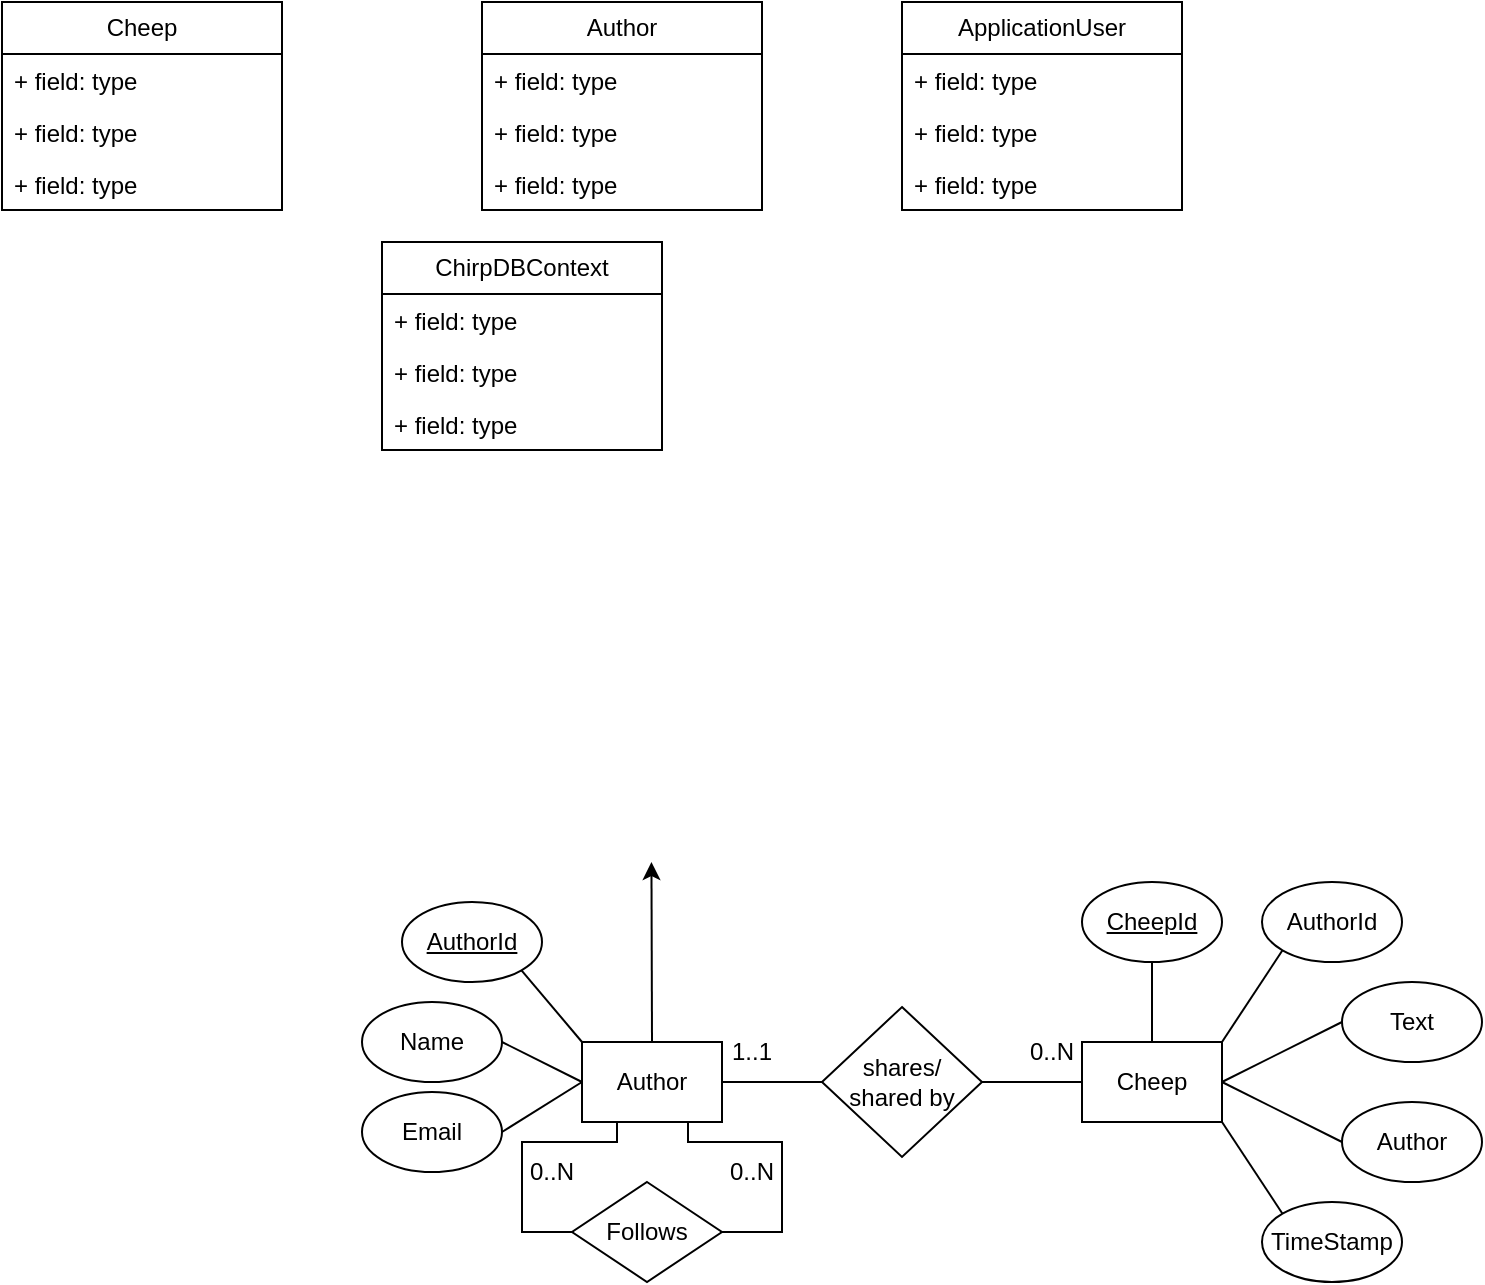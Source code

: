 <mxfile version="25.0.2">
  <diagram name="Side-1" id="XJNhgDP5bhegLKv53goI">
    <mxGraphModel dx="456" dy="696" grid="1" gridSize="10" guides="1" tooltips="1" connect="1" arrows="1" fold="1" page="1" pageScale="1" pageWidth="827" pageHeight="1169" math="0" shadow="0">
      <root>
        <mxCell id="0" />
        <mxCell id="1" parent="0" />
        <mxCell id="xcBc5CFG8cGn9j_TFrw9-8" value="Cheep" style="swimlane;fontStyle=0;childLayout=stackLayout;horizontal=1;startSize=26;fillColor=none;horizontalStack=0;resizeParent=1;resizeParentMax=0;resizeLast=0;collapsible=1;marginBottom=0;whiteSpace=wrap;html=1;" vertex="1" parent="1">
          <mxGeometry x="10" y="20" width="140" height="104" as="geometry" />
        </mxCell>
        <mxCell id="xcBc5CFG8cGn9j_TFrw9-9" value="+ field: type" style="text;strokeColor=none;fillColor=none;align=left;verticalAlign=top;spacingLeft=4;spacingRight=4;overflow=hidden;rotatable=0;points=[[0,0.5],[1,0.5]];portConstraint=eastwest;whiteSpace=wrap;html=1;" vertex="1" parent="xcBc5CFG8cGn9j_TFrw9-8">
          <mxGeometry y="26" width="140" height="26" as="geometry" />
        </mxCell>
        <mxCell id="xcBc5CFG8cGn9j_TFrw9-10" value="+ field: type" style="text;strokeColor=none;fillColor=none;align=left;verticalAlign=top;spacingLeft=4;spacingRight=4;overflow=hidden;rotatable=0;points=[[0,0.5],[1,0.5]];portConstraint=eastwest;whiteSpace=wrap;html=1;" vertex="1" parent="xcBc5CFG8cGn9j_TFrw9-8">
          <mxGeometry y="52" width="140" height="26" as="geometry" />
        </mxCell>
        <mxCell id="xcBc5CFG8cGn9j_TFrw9-11" value="+ field: type" style="text;strokeColor=none;fillColor=none;align=left;verticalAlign=top;spacingLeft=4;spacingRight=4;overflow=hidden;rotatable=0;points=[[0,0.5],[1,0.5]];portConstraint=eastwest;whiteSpace=wrap;html=1;" vertex="1" parent="xcBc5CFG8cGn9j_TFrw9-8">
          <mxGeometry y="78" width="140" height="26" as="geometry" />
        </mxCell>
        <mxCell id="xcBc5CFG8cGn9j_TFrw9-12" value="Author" style="swimlane;fontStyle=0;childLayout=stackLayout;horizontal=1;startSize=26;fillColor=none;horizontalStack=0;resizeParent=1;resizeParentMax=0;resizeLast=0;collapsible=1;marginBottom=0;whiteSpace=wrap;html=1;" vertex="1" parent="1">
          <mxGeometry x="250" y="20" width="140" height="104" as="geometry" />
        </mxCell>
        <mxCell id="xcBc5CFG8cGn9j_TFrw9-13" value="+ field: type" style="text;strokeColor=none;fillColor=none;align=left;verticalAlign=top;spacingLeft=4;spacingRight=4;overflow=hidden;rotatable=0;points=[[0,0.5],[1,0.5]];portConstraint=eastwest;whiteSpace=wrap;html=1;" vertex="1" parent="xcBc5CFG8cGn9j_TFrw9-12">
          <mxGeometry y="26" width="140" height="26" as="geometry" />
        </mxCell>
        <mxCell id="xcBc5CFG8cGn9j_TFrw9-14" value="+ field: type" style="text;strokeColor=none;fillColor=none;align=left;verticalAlign=top;spacingLeft=4;spacingRight=4;overflow=hidden;rotatable=0;points=[[0,0.5],[1,0.5]];portConstraint=eastwest;whiteSpace=wrap;html=1;" vertex="1" parent="xcBc5CFG8cGn9j_TFrw9-12">
          <mxGeometry y="52" width="140" height="26" as="geometry" />
        </mxCell>
        <mxCell id="xcBc5CFG8cGn9j_TFrw9-15" value="+ field: type" style="text;strokeColor=none;fillColor=none;align=left;verticalAlign=top;spacingLeft=4;spacingRight=4;overflow=hidden;rotatable=0;points=[[0,0.5],[1,0.5]];portConstraint=eastwest;whiteSpace=wrap;html=1;" vertex="1" parent="xcBc5CFG8cGn9j_TFrw9-12">
          <mxGeometry y="78" width="140" height="26" as="geometry" />
        </mxCell>
        <mxCell id="xcBc5CFG8cGn9j_TFrw9-16" value="ApplicationUser" style="swimlane;fontStyle=0;childLayout=stackLayout;horizontal=1;startSize=26;fillColor=none;horizontalStack=0;resizeParent=1;resizeParentMax=0;resizeLast=0;collapsible=1;marginBottom=0;whiteSpace=wrap;html=1;" vertex="1" parent="1">
          <mxGeometry x="460" y="20" width="140" height="104" as="geometry" />
        </mxCell>
        <mxCell id="xcBc5CFG8cGn9j_TFrw9-17" value="+ field: type" style="text;strokeColor=none;fillColor=none;align=left;verticalAlign=top;spacingLeft=4;spacingRight=4;overflow=hidden;rotatable=0;points=[[0,0.5],[1,0.5]];portConstraint=eastwest;whiteSpace=wrap;html=1;" vertex="1" parent="xcBc5CFG8cGn9j_TFrw9-16">
          <mxGeometry y="26" width="140" height="26" as="geometry" />
        </mxCell>
        <mxCell id="xcBc5CFG8cGn9j_TFrw9-18" value="+ field: type" style="text;strokeColor=none;fillColor=none;align=left;verticalAlign=top;spacingLeft=4;spacingRight=4;overflow=hidden;rotatable=0;points=[[0,0.5],[1,0.5]];portConstraint=eastwest;whiteSpace=wrap;html=1;" vertex="1" parent="xcBc5CFG8cGn9j_TFrw9-16">
          <mxGeometry y="52" width="140" height="26" as="geometry" />
        </mxCell>
        <mxCell id="xcBc5CFG8cGn9j_TFrw9-19" value="+ field: type" style="text;strokeColor=none;fillColor=none;align=left;verticalAlign=top;spacingLeft=4;spacingRight=4;overflow=hidden;rotatable=0;points=[[0,0.5],[1,0.5]];portConstraint=eastwest;whiteSpace=wrap;html=1;" vertex="1" parent="xcBc5CFG8cGn9j_TFrw9-16">
          <mxGeometry y="78" width="140" height="26" as="geometry" />
        </mxCell>
        <mxCell id="xcBc5CFG8cGn9j_TFrw9-20" value="ChirpDBContext" style="swimlane;fontStyle=0;childLayout=stackLayout;horizontal=1;startSize=26;fillColor=none;horizontalStack=0;resizeParent=1;resizeParentMax=0;resizeLast=0;collapsible=1;marginBottom=0;whiteSpace=wrap;html=1;" vertex="1" parent="1">
          <mxGeometry x="200" y="140" width="140" height="104" as="geometry" />
        </mxCell>
        <mxCell id="xcBc5CFG8cGn9j_TFrw9-21" value="+ field: type" style="text;strokeColor=none;fillColor=none;align=left;verticalAlign=top;spacingLeft=4;spacingRight=4;overflow=hidden;rotatable=0;points=[[0,0.5],[1,0.5]];portConstraint=eastwest;whiteSpace=wrap;html=1;" vertex="1" parent="xcBc5CFG8cGn9j_TFrw9-20">
          <mxGeometry y="26" width="140" height="26" as="geometry" />
        </mxCell>
        <mxCell id="xcBc5CFG8cGn9j_TFrw9-22" value="+ field: type" style="text;strokeColor=none;fillColor=none;align=left;verticalAlign=top;spacingLeft=4;spacingRight=4;overflow=hidden;rotatable=0;points=[[0,0.5],[1,0.5]];portConstraint=eastwest;whiteSpace=wrap;html=1;" vertex="1" parent="xcBc5CFG8cGn9j_TFrw9-20">
          <mxGeometry y="52" width="140" height="26" as="geometry" />
        </mxCell>
        <mxCell id="xcBc5CFG8cGn9j_TFrw9-23" value="+ field: type" style="text;strokeColor=none;fillColor=none;align=left;verticalAlign=top;spacingLeft=4;spacingRight=4;overflow=hidden;rotatable=0;points=[[0,0.5],[1,0.5]];portConstraint=eastwest;whiteSpace=wrap;html=1;" vertex="1" parent="xcBc5CFG8cGn9j_TFrw9-20">
          <mxGeometry y="78" width="140" height="26" as="geometry" />
        </mxCell>
        <mxCell id="xcBc5CFG8cGn9j_TFrw9-24" value="&lt;u&gt;CheepId&lt;/u&gt;" style="ellipse;whiteSpace=wrap;html=1;" vertex="1" parent="1">
          <mxGeometry x="550" y="460" width="70" height="40" as="geometry" />
        </mxCell>
        <mxCell id="xcBc5CFG8cGn9j_TFrw9-32" style="edgeStyle=orthogonalEdgeStyle;rounded=0;orthogonalLoop=1;jettySize=auto;html=1;exitX=0.5;exitY=0;exitDx=0;exitDy=0;entryX=0.5;entryY=1;entryDx=0;entryDy=0;endArrow=none;endFill=0;" edge="1" parent="1" source="xcBc5CFG8cGn9j_TFrw9-25" target="xcBc5CFG8cGn9j_TFrw9-24">
          <mxGeometry relative="1" as="geometry" />
        </mxCell>
        <mxCell id="xcBc5CFG8cGn9j_TFrw9-36" style="edgeStyle=none;rounded=0;orthogonalLoop=1;jettySize=auto;html=1;exitX=1;exitY=0;exitDx=0;exitDy=0;entryX=0;entryY=1;entryDx=0;entryDy=0;endArrow=none;endFill=0;" edge="1" parent="1" source="xcBc5CFG8cGn9j_TFrw9-25" target="xcBc5CFG8cGn9j_TFrw9-34">
          <mxGeometry relative="1" as="geometry" />
        </mxCell>
        <mxCell id="xcBc5CFG8cGn9j_TFrw9-41" style="edgeStyle=none;rounded=0;orthogonalLoop=1;jettySize=auto;html=1;exitX=1;exitY=0.5;exitDx=0;exitDy=0;entryX=0;entryY=0.5;entryDx=0;entryDy=0;endArrow=none;endFill=0;" edge="1" parent="1" source="xcBc5CFG8cGn9j_TFrw9-25" target="xcBc5CFG8cGn9j_TFrw9-38">
          <mxGeometry relative="1" as="geometry" />
        </mxCell>
        <mxCell id="xcBc5CFG8cGn9j_TFrw9-42" style="edgeStyle=none;rounded=0;orthogonalLoop=1;jettySize=auto;html=1;exitX=1;exitY=0.5;exitDx=0;exitDy=0;entryX=0;entryY=0.5;entryDx=0;entryDy=0;endArrow=none;endFill=0;" edge="1" parent="1" source="xcBc5CFG8cGn9j_TFrw9-25" target="xcBc5CFG8cGn9j_TFrw9-39">
          <mxGeometry relative="1" as="geometry" />
        </mxCell>
        <mxCell id="xcBc5CFG8cGn9j_TFrw9-43" style="edgeStyle=none;rounded=0;orthogonalLoop=1;jettySize=auto;html=1;exitX=1;exitY=1;exitDx=0;exitDy=0;entryX=0;entryY=0;entryDx=0;entryDy=0;endArrow=none;endFill=0;" edge="1" parent="1" source="xcBc5CFG8cGn9j_TFrw9-25" target="xcBc5CFG8cGn9j_TFrw9-40">
          <mxGeometry relative="1" as="geometry" />
        </mxCell>
        <mxCell id="xcBc5CFG8cGn9j_TFrw9-25" value="Cheep" style="rounded=0;whiteSpace=wrap;html=1;" vertex="1" parent="1">
          <mxGeometry x="550" y="540" width="70" height="40" as="geometry" />
        </mxCell>
        <mxCell id="xcBc5CFG8cGn9j_TFrw9-46" style="edgeStyle=none;rounded=0;orthogonalLoop=1;jettySize=auto;html=1;exitX=0;exitY=0;exitDx=0;exitDy=0;entryX=1;entryY=1;entryDx=0;entryDy=0;endArrow=none;endFill=0;" edge="1" parent="1" source="xcBc5CFG8cGn9j_TFrw9-26" target="xcBc5CFG8cGn9j_TFrw9-44">
          <mxGeometry relative="1" as="geometry" />
        </mxCell>
        <mxCell id="xcBc5CFG8cGn9j_TFrw9-47" style="edgeStyle=none;rounded=0;orthogonalLoop=1;jettySize=auto;html=1;exitX=0;exitY=0.5;exitDx=0;exitDy=0;entryX=1;entryY=0.5;entryDx=0;entryDy=0;endArrow=none;endFill=0;" edge="1" parent="1" source="xcBc5CFG8cGn9j_TFrw9-26" target="xcBc5CFG8cGn9j_TFrw9-45">
          <mxGeometry relative="1" as="geometry" />
        </mxCell>
        <mxCell id="xcBc5CFG8cGn9j_TFrw9-50" style="edgeStyle=none;rounded=0;orthogonalLoop=1;jettySize=auto;html=1;exitX=0;exitY=0.5;exitDx=0;exitDy=0;entryX=1;entryY=0.5;entryDx=0;entryDy=0;endArrow=none;endFill=0;" edge="1" parent="1" source="xcBc5CFG8cGn9j_TFrw9-26" target="xcBc5CFG8cGn9j_TFrw9-48">
          <mxGeometry relative="1" as="geometry" />
        </mxCell>
        <mxCell id="xcBc5CFG8cGn9j_TFrw9-51" style="edgeStyle=orthogonalEdgeStyle;rounded=0;orthogonalLoop=1;jettySize=auto;html=1;exitX=0.25;exitY=1;exitDx=0;exitDy=0;entryX=0;entryY=0.5;entryDx=0;entryDy=0;endArrow=none;endFill=0;" edge="1" parent="1" source="xcBc5CFG8cGn9j_TFrw9-26" target="xcBc5CFG8cGn9j_TFrw9-49">
          <mxGeometry relative="1" as="geometry">
            <Array as="points">
              <mxPoint x="318" y="590" />
              <mxPoint x="270" y="590" />
              <mxPoint x="270" y="635" />
            </Array>
          </mxGeometry>
        </mxCell>
        <mxCell id="xcBc5CFG8cGn9j_TFrw9-55" style="edgeStyle=none;rounded=0;orthogonalLoop=1;jettySize=auto;html=1;exitX=0.5;exitY=0;exitDx=0;exitDy=0;" edge="1" parent="1" source="xcBc5CFG8cGn9j_TFrw9-26">
          <mxGeometry relative="1" as="geometry">
            <mxPoint x="334.724" y="450" as="targetPoint" />
          </mxGeometry>
        </mxCell>
        <mxCell id="xcBc5CFG8cGn9j_TFrw9-26" value="Author" style="rounded=0;whiteSpace=wrap;html=1;" vertex="1" parent="1">
          <mxGeometry x="300" y="540" width="70" height="40" as="geometry" />
        </mxCell>
        <mxCell id="xcBc5CFG8cGn9j_TFrw9-29" style="rounded=0;orthogonalLoop=1;jettySize=auto;html=1;exitX=0;exitY=0.5;exitDx=0;exitDy=0;entryX=1;entryY=0.5;entryDx=0;entryDy=0;endArrow=none;endFill=0;" edge="1" parent="1" source="xcBc5CFG8cGn9j_TFrw9-27" target="xcBc5CFG8cGn9j_TFrw9-26">
          <mxGeometry relative="1" as="geometry" />
        </mxCell>
        <mxCell id="xcBc5CFG8cGn9j_TFrw9-27" value="shares/ shared by" style="rhombus;whiteSpace=wrap;html=1;" vertex="1" parent="1">
          <mxGeometry x="420" y="522.5" width="80" height="75" as="geometry" />
        </mxCell>
        <mxCell id="xcBc5CFG8cGn9j_TFrw9-28" style="rounded=0;orthogonalLoop=1;jettySize=auto;html=1;exitX=1;exitY=0.5;exitDx=0;exitDy=0;entryX=0;entryY=0.5;entryDx=0;entryDy=0;endArrow=none;endFill=0;" edge="1" parent="1" source="xcBc5CFG8cGn9j_TFrw9-27" target="xcBc5CFG8cGn9j_TFrw9-25">
          <mxGeometry relative="1" as="geometry" />
        </mxCell>
        <mxCell id="xcBc5CFG8cGn9j_TFrw9-30" value="0..N" style="text;html=1;align=center;verticalAlign=middle;whiteSpace=wrap;rounded=0;" vertex="1" parent="1">
          <mxGeometry x="520" y="530" width="30" height="30" as="geometry" />
        </mxCell>
        <mxCell id="xcBc5CFG8cGn9j_TFrw9-31" value="1..1" style="text;html=1;align=center;verticalAlign=middle;whiteSpace=wrap;rounded=0;" vertex="1" parent="1">
          <mxGeometry x="370" y="530" width="30" height="30" as="geometry" />
        </mxCell>
        <mxCell id="xcBc5CFG8cGn9j_TFrw9-34" value="AuthorId" style="ellipse;whiteSpace=wrap;html=1;" vertex="1" parent="1">
          <mxGeometry x="640" y="460" width="70" height="40" as="geometry" />
        </mxCell>
        <mxCell id="xcBc5CFG8cGn9j_TFrw9-38" value="Text" style="ellipse;whiteSpace=wrap;html=1;" vertex="1" parent="1">
          <mxGeometry x="680" y="510" width="70" height="40" as="geometry" />
        </mxCell>
        <mxCell id="xcBc5CFG8cGn9j_TFrw9-39" value="Author" style="ellipse;whiteSpace=wrap;html=1;" vertex="1" parent="1">
          <mxGeometry x="680" y="570" width="70" height="40" as="geometry" />
        </mxCell>
        <mxCell id="xcBc5CFG8cGn9j_TFrw9-40" value="TimeStamp" style="ellipse;whiteSpace=wrap;html=1;" vertex="1" parent="1">
          <mxGeometry x="640" y="620" width="70" height="40" as="geometry" />
        </mxCell>
        <mxCell id="xcBc5CFG8cGn9j_TFrw9-44" value="&lt;u&gt;AuthorId&lt;/u&gt;" style="ellipse;whiteSpace=wrap;html=1;" vertex="1" parent="1">
          <mxGeometry x="210" y="470" width="70" height="40" as="geometry" />
        </mxCell>
        <mxCell id="xcBc5CFG8cGn9j_TFrw9-45" value="Name" style="ellipse;whiteSpace=wrap;html=1;" vertex="1" parent="1">
          <mxGeometry x="190" y="520" width="70" height="40" as="geometry" />
        </mxCell>
        <mxCell id="xcBc5CFG8cGn9j_TFrw9-48" value="Email" style="ellipse;whiteSpace=wrap;html=1;" vertex="1" parent="1">
          <mxGeometry x="190" y="565" width="70" height="40" as="geometry" />
        </mxCell>
        <mxCell id="xcBc5CFG8cGn9j_TFrw9-52" style="edgeStyle=orthogonalEdgeStyle;rounded=0;orthogonalLoop=1;jettySize=auto;html=1;exitX=1;exitY=0.5;exitDx=0;exitDy=0;entryX=0.75;entryY=1;entryDx=0;entryDy=0;endArrow=none;endFill=0;" edge="1" parent="1" source="xcBc5CFG8cGn9j_TFrw9-49" target="xcBc5CFG8cGn9j_TFrw9-26">
          <mxGeometry relative="1" as="geometry">
            <Array as="points">
              <mxPoint x="400" y="635" />
              <mxPoint x="400" y="590" />
              <mxPoint x="353" y="590" />
              <mxPoint x="353" y="580" />
            </Array>
          </mxGeometry>
        </mxCell>
        <mxCell id="xcBc5CFG8cGn9j_TFrw9-49" value="Follows" style="rhombus;whiteSpace=wrap;html=1;" vertex="1" parent="1">
          <mxGeometry x="295" y="610" width="75" height="50" as="geometry" />
        </mxCell>
        <mxCell id="xcBc5CFG8cGn9j_TFrw9-53" value="0..N" style="text;html=1;align=center;verticalAlign=middle;whiteSpace=wrap;rounded=0;" vertex="1" parent="1">
          <mxGeometry x="270" y="590" width="30" height="30" as="geometry" />
        </mxCell>
        <mxCell id="xcBc5CFG8cGn9j_TFrw9-54" value="0..N" style="text;html=1;align=center;verticalAlign=middle;whiteSpace=wrap;rounded=0;" vertex="1" parent="1">
          <mxGeometry x="370" y="590" width="30" height="30" as="geometry" />
        </mxCell>
      </root>
    </mxGraphModel>
  </diagram>
</mxfile>
